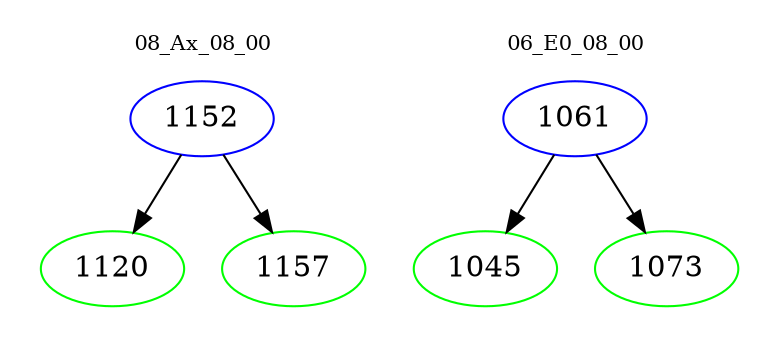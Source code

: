 digraph{
subgraph cluster_0 {
color = white
label = "08_Ax_08_00";
fontsize=10;
T0_1152 [label="1152", color="blue"]
T0_1152 -> T0_1120 [color="black"]
T0_1120 [label="1120", color="green"]
T0_1152 -> T0_1157 [color="black"]
T0_1157 [label="1157", color="green"]
}
subgraph cluster_1 {
color = white
label = "06_E0_08_00";
fontsize=10;
T1_1061 [label="1061", color="blue"]
T1_1061 -> T1_1045 [color="black"]
T1_1045 [label="1045", color="green"]
T1_1061 -> T1_1073 [color="black"]
T1_1073 [label="1073", color="green"]
}
}

